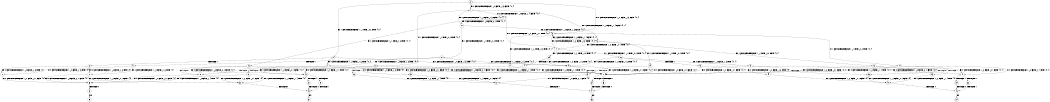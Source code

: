 digraph BCG {
size = "7, 10.5";
center = TRUE;
node [shape = circle];
0 [peripheries = 2];
0 -> 1 [label = "EX !0 !ATOMIC_EXCH_BRANCH (1, +0, FALSE, +1, 3, FALSE) !{0, 1}"];
0 -> 2 [label = "EX !1 !ATOMIC_EXCH_BRANCH (1, +1, TRUE, +0, 2, TRUE) !{0, 1}"];
0 -> 3 [label = "EX !0 !ATOMIC_EXCH_BRANCH (1, +0, FALSE, +1, 3, FALSE) !{0, 1}"];
1 -> 4 [label = "EX !0 !ATOMIC_EXCH_BRANCH (1, +0, FALSE, +1, 4, FALSE) !{0, 1}"];
1 -> 5 [label = "EX !1 !ATOMIC_EXCH_BRANCH (1, +1, TRUE, +0, 2, TRUE) !{0, 1}"];
1 -> 6 [label = "EX !0 !ATOMIC_EXCH_BRANCH (1, +0, FALSE, +1, 4, FALSE) !{0, 1}"];
2 -> 7 [label = "EX !0 !ATOMIC_EXCH_BRANCH (1, +0, FALSE, +1, 3, TRUE) !{0, 1}"];
2 -> 8 [label = "TERMINATE !1"];
2 -> 9 [label = "EX !0 !ATOMIC_EXCH_BRANCH (1, +0, FALSE, +1, 3, TRUE) !{0, 1}"];
3 -> 10 [label = "EX !1 !ATOMIC_EXCH_BRANCH (1, +1, TRUE, +0, 2, TRUE) !{0, 1}"];
3 -> 6 [label = "EX !0 !ATOMIC_EXCH_BRANCH (1, +0, FALSE, +1, 4, FALSE) !{0, 1}"];
3 -> 11 [label = "EX !1 !ATOMIC_EXCH_BRANCH (1, +1, TRUE, +0, 2, TRUE) !{0, 1}"];
4 -> 12 [label = "EX !0 !ATOMIC_EXCH_BRANCH (1, +0, FALSE, +0, 1, TRUE) !{0, 1}"];
4 -> 13 [label = "EX !1 !ATOMIC_EXCH_BRANCH (1, +1, TRUE, +0, 2, TRUE) !{0, 1}"];
4 -> 14 [label = "EX !0 !ATOMIC_EXCH_BRANCH (1, +0, FALSE, +0, 1, TRUE) !{0, 1}"];
5 -> 15 [label = "EX !0 !ATOMIC_EXCH_BRANCH (1, +0, FALSE, +1, 4, TRUE) !{0, 1}"];
5 -> 16 [label = "TERMINATE !1"];
5 -> 17 [label = "EX !0 !ATOMIC_EXCH_BRANCH (1, +0, FALSE, +1, 4, TRUE) !{0, 1}"];
6 -> 18 [label = "EX !1 !ATOMIC_EXCH_BRANCH (1, +1, TRUE, +0, 2, TRUE) !{0, 1}"];
6 -> 14 [label = "EX !0 !ATOMIC_EXCH_BRANCH (1, +0, FALSE, +0, 1, TRUE) !{0, 1}"];
6 -> 19 [label = "EX !1 !ATOMIC_EXCH_BRANCH (1, +1, TRUE, +0, 2, TRUE) !{0, 1}"];
7 -> 15 [label = "EX !0 !ATOMIC_EXCH_BRANCH (1, +0, FALSE, +0, 1, FALSE) !{0, 1}"];
7 -> 20 [label = "TERMINATE !1"];
7 -> 17 [label = "EX !0 !ATOMIC_EXCH_BRANCH (1, +0, FALSE, +0, 1, FALSE) !{0, 1}"];
8 -> 21 [label = "EX !0 !ATOMIC_EXCH_BRANCH (1, +0, FALSE, +1, 3, TRUE) !{0}"];
8 -> 22 [label = "EX !0 !ATOMIC_EXCH_BRANCH (1, +0, FALSE, +1, 3, TRUE) !{0}"];
9 -> 17 [label = "EX !0 !ATOMIC_EXCH_BRANCH (1, +0, FALSE, +0, 1, FALSE) !{0, 1}"];
9 -> 23 [label = "TERMINATE !1"];
10 -> 24 [label = "EX !0 !ATOMIC_EXCH_BRANCH (1, +0, FALSE, +1, 4, TRUE) !{0, 1}"];
10 -> 25 [label = "TERMINATE !1"];
10 -> 17 [label = "EX !0 !ATOMIC_EXCH_BRANCH (1, +0, FALSE, +1, 4, TRUE) !{0, 1}"];
11 -> 17 [label = "EX !0 !ATOMIC_EXCH_BRANCH (1, +0, FALSE, +1, 4, TRUE) !{0, 1}"];
11 -> 26 [label = "TERMINATE !1"];
12 -> 1 [label = "EX !0 !ATOMIC_EXCH_BRANCH (1, +0, FALSE, +1, 3, FALSE) !{0, 1}"];
12 -> 27 [label = "EX !1 !ATOMIC_EXCH_BRANCH (1, +1, TRUE, +0, 2, TRUE) !{0, 1}"];
12 -> 3 [label = "EX !0 !ATOMIC_EXCH_BRANCH (1, +0, FALSE, +1, 3, FALSE) !{0, 1}"];
13 -> 15 [label = "EX !0 !ATOMIC_EXCH_BRANCH (1, +0, FALSE, +0, 1, FALSE) !{0, 1}"];
13 -> 20 [label = "TERMINATE !1"];
13 -> 17 [label = "EX !0 !ATOMIC_EXCH_BRANCH (1, +0, FALSE, +0, 1, FALSE) !{0, 1}"];
14 -> 28 [label = "EX !1 !ATOMIC_EXCH_BRANCH (1, +1, TRUE, +0, 2, TRUE) !{0, 1}"];
14 -> 3 [label = "EX !0 !ATOMIC_EXCH_BRANCH (1, +0, FALSE, +1, 3, FALSE) !{0, 1}"];
14 -> 29 [label = "EX !1 !ATOMIC_EXCH_BRANCH (1, +1, TRUE, +0, 2, TRUE) !{0, 1}"];
15 -> 30 [label = "TERMINATE !0"];
15 -> 31 [label = "TERMINATE !1"];
16 -> 32 [label = "EX !0 !ATOMIC_EXCH_BRANCH (1, +0, FALSE, +1, 4, TRUE) !{0}"];
16 -> 33 [label = "EX !0 !ATOMIC_EXCH_BRANCH (1, +0, FALSE, +1, 4, TRUE) !{0}"];
17 -> 34 [label = "TERMINATE !0"];
17 -> 35 [label = "TERMINATE !1"];
18 -> 24 [label = "EX !0 !ATOMIC_EXCH_BRANCH (1, +0, FALSE, +0, 1, FALSE) !{0, 1}"];
18 -> 36 [label = "TERMINATE !1"];
18 -> 17 [label = "EX !0 !ATOMIC_EXCH_BRANCH (1, +0, FALSE, +0, 1, FALSE) !{0, 1}"];
19 -> 17 [label = "EX !0 !ATOMIC_EXCH_BRANCH (1, +0, FALSE, +0, 1, FALSE) !{0, 1}"];
19 -> 23 [label = "TERMINATE !1"];
20 -> 32 [label = "EX !0 !ATOMIC_EXCH_BRANCH (1, +0, FALSE, +0, 1, FALSE) !{0}"];
20 -> 33 [label = "EX !0 !ATOMIC_EXCH_BRANCH (1, +0, FALSE, +0, 1, FALSE) !{0}"];
21 -> 32 [label = "EX !0 !ATOMIC_EXCH_BRANCH (1, +0, FALSE, +0, 1, FALSE) !{0}"];
21 -> 33 [label = "EX !0 !ATOMIC_EXCH_BRANCH (1, +0, FALSE, +0, 1, FALSE) !{0}"];
22 -> 33 [label = "EX !0 !ATOMIC_EXCH_BRANCH (1, +0, FALSE, +0, 1, FALSE) !{0}"];
23 -> 37 [label = "EX !0 !ATOMIC_EXCH_BRANCH (1, +0, FALSE, +0, 1, FALSE) !{0}"];
24 -> 38 [label = "TERMINATE !0"];
24 -> 39 [label = "TERMINATE !1"];
25 -> 40 [label = "EX !0 !ATOMIC_EXCH_BRANCH (1, +0, FALSE, +1, 4, TRUE) !{0}"];
26 -> 37 [label = "EX !0 !ATOMIC_EXCH_BRANCH (1, +0, FALSE, +1, 4, TRUE) !{0}"];
27 -> 7 [label = "EX !0 !ATOMIC_EXCH_BRANCH (1, +0, FALSE, +1, 3, TRUE) !{0, 1}"];
27 -> 41 [label = "TERMINATE !1"];
27 -> 9 [label = "EX !0 !ATOMIC_EXCH_BRANCH (1, +0, FALSE, +1, 3, TRUE) !{0, 1}"];
28 -> 42 [label = "EX !0 !ATOMIC_EXCH_BRANCH (1, +0, FALSE, +1, 3, TRUE) !{0, 1}"];
28 -> 43 [label = "TERMINATE !1"];
28 -> 9 [label = "EX !0 !ATOMIC_EXCH_BRANCH (1, +0, FALSE, +1, 3, TRUE) !{0, 1}"];
29 -> 9 [label = "EX !0 !ATOMIC_EXCH_BRANCH (1, +0, FALSE, +1, 3, TRUE) !{0, 1}"];
29 -> 44 [label = "TERMINATE !1"];
30 -> 45 [label = "TERMINATE !1"];
31 -> 45 [label = "TERMINATE !0"];
32 -> 45 [label = "TERMINATE !0"];
33 -> 46 [label = "TERMINATE !0"];
34 -> 47 [label = "TERMINATE !1"];
35 -> 47 [label = "TERMINATE !0"];
36 -> 40 [label = "EX !0 !ATOMIC_EXCH_BRANCH (1, +0, FALSE, +0, 1, FALSE) !{0}"];
37 -> 47 [label = "TERMINATE !0"];
38 -> 48 [label = "TERMINATE !1"];
39 -> 48 [label = "TERMINATE !0"];
40 -> 48 [label = "TERMINATE !0"];
41 -> 21 [label = "EX !0 !ATOMIC_EXCH_BRANCH (1, +0, FALSE, +1, 3, TRUE) !{0}"];
41 -> 22 [label = "EX !0 !ATOMIC_EXCH_BRANCH (1, +0, FALSE, +1, 3, TRUE) !{0}"];
42 -> 24 [label = "EX !0 !ATOMIC_EXCH_BRANCH (1, +0, FALSE, +0, 1, FALSE) !{0, 1}"];
42 -> 36 [label = "TERMINATE !1"];
42 -> 17 [label = "EX !0 !ATOMIC_EXCH_BRANCH (1, +0, FALSE, +0, 1, FALSE) !{0, 1}"];
43 -> 49 [label = "EX !0 !ATOMIC_EXCH_BRANCH (1, +0, FALSE, +1, 3, TRUE) !{0}"];
44 -> 50 [label = "EX !0 !ATOMIC_EXCH_BRANCH (1, +0, FALSE, +1, 3, TRUE) !{0}"];
45 -> 51 [label = "exit"];
46 -> 52 [label = "exit"];
47 -> 53 [label = "exit"];
48 -> 54 [label = "exit"];
49 -> 40 [label = "EX !0 !ATOMIC_EXCH_BRANCH (1, +0, FALSE, +0, 1, FALSE) !{0}"];
50 -> 37 [label = "EX !0 !ATOMIC_EXCH_BRANCH (1, +0, FALSE, +0, 1, FALSE) !{0}"];
}
